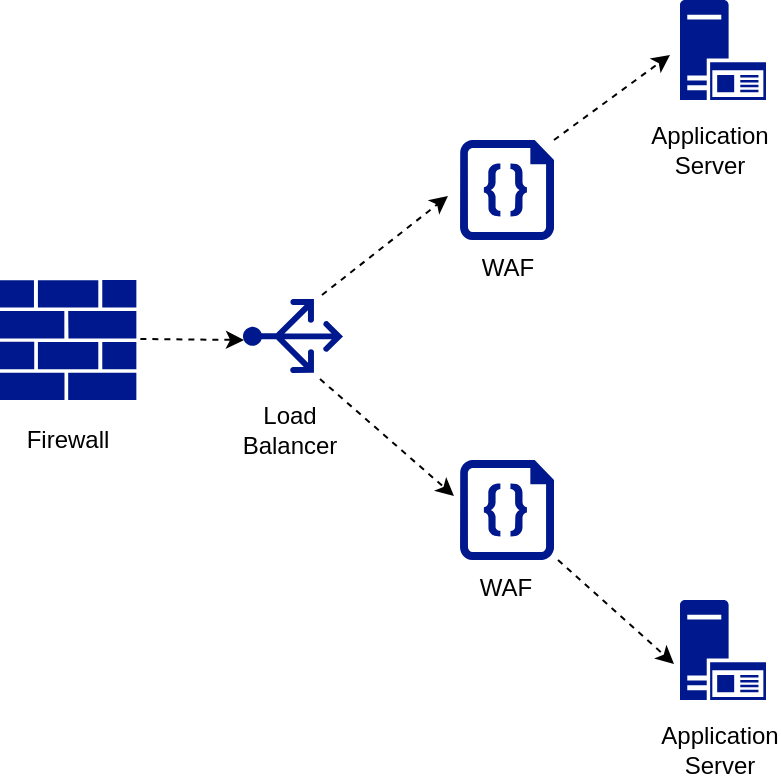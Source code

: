 <mxfile version="14.6.13" type="device"><diagram id="Tgid8b58dWwykqaXj7v0" name="Page-1"><mxGraphModel dx="454" dy="457" grid="1" gridSize="10" guides="1" tooltips="1" connect="1" arrows="1" fold="1" page="1" pageScale="1" pageWidth="850" pageHeight="1100" math="0" shadow="0"><root><mxCell id="0"/><mxCell id="1" parent="0"/><mxCell id="ot7PBYTYn-Il4FzQWscu-1" value="" style="aspect=fixed;pointerEvents=1;shadow=0;dashed=0;html=1;strokeColor=none;labelPosition=center;verticalLabelPosition=bottom;verticalAlign=top;align=center;fillColor=#00188D;shape=mxgraph.mscae.enterprise.firewall" vertex="1" parent="1"><mxGeometry x="70" y="200" width="68.18" height="60" as="geometry"/></mxCell><mxCell id="ot7PBYTYn-Il4FzQWscu-2" value="" style="aspect=fixed;pointerEvents=1;shadow=0;dashed=0;html=1;strokeColor=none;labelPosition=center;verticalLabelPosition=bottom;verticalAlign=top;align=center;fillColor=#00188D;shape=mxgraph.mscae.enterprise.application_server2" vertex="1" parent="1"><mxGeometry x="410" y="60" width="43" height="50" as="geometry"/></mxCell><mxCell id="ot7PBYTYn-Il4FzQWscu-3" value="" style="aspect=fixed;pointerEvents=1;shadow=0;dashed=0;html=1;strokeColor=none;labelPosition=center;verticalLabelPosition=bottom;verticalAlign=top;align=center;fillColor=#00188D;shape=mxgraph.mscae.enterprise.application_server2" vertex="1" parent="1"><mxGeometry x="410" y="360" width="43" height="50" as="geometry"/></mxCell><mxCell id="ot7PBYTYn-Il4FzQWscu-4" value="" style="aspect=fixed;pointerEvents=1;shadow=0;dashed=0;html=1;strokeColor=none;labelPosition=center;verticalLabelPosition=bottom;verticalAlign=top;align=center;fillColor=#00188D;shape=mxgraph.azure.load_balancer_generic;rotation=-90;" vertex="1" parent="1"><mxGeometry x="198" y="203" width="37" height="50" as="geometry"/></mxCell><mxCell id="ot7PBYTYn-Il4FzQWscu-6" value="" style="aspect=fixed;pointerEvents=1;shadow=0;dashed=0;html=1;strokeColor=none;labelPosition=center;verticalLabelPosition=bottom;verticalAlign=top;align=center;fillColor=#00188D;shape=mxgraph.azure.code_file" vertex="1" parent="1"><mxGeometry x="300" y="130" width="47" height="50" as="geometry"/></mxCell><mxCell id="ot7PBYTYn-Il4FzQWscu-7" value="" style="aspect=fixed;pointerEvents=1;shadow=0;dashed=0;html=1;strokeColor=none;labelPosition=center;verticalLabelPosition=bottom;verticalAlign=top;align=center;fillColor=#00188D;shape=mxgraph.azure.code_file" vertex="1" parent="1"><mxGeometry x="300" y="290" width="47" height="50" as="geometry"/></mxCell><mxCell id="ot7PBYTYn-Il4FzQWscu-8" value="" style="endArrow=classic;html=1;dashed=1;" edge="1" parent="1"><mxGeometry width="50" height="50" relative="1" as="geometry"><mxPoint x="140.18" y="229.5" as="sourcePoint"/><mxPoint x="192" y="230" as="targetPoint"/></mxGeometry></mxCell><mxCell id="ot7PBYTYn-Il4FzQWscu-10" value="" style="endArrow=classic;html=1;dashed=1;exitX=1;exitY=0.71;exitDx=0;exitDy=0;exitPerimeter=0;" edge="1" parent="1"><mxGeometry width="50" height="50" relative="1" as="geometry"><mxPoint x="231" y="207.5" as="sourcePoint"/><mxPoint x="294" y="158" as="targetPoint"/></mxGeometry></mxCell><mxCell id="ot7PBYTYn-Il4FzQWscu-11" value="" style="endArrow=classic;html=1;dashed=1;exitX=1;exitY=0.71;exitDx=0;exitDy=0;exitPerimeter=0;" edge="1" parent="1"><mxGeometry width="50" height="50" relative="1" as="geometry"><mxPoint x="347" y="130" as="sourcePoint"/><mxPoint x="405" y="87.5" as="targetPoint"/></mxGeometry></mxCell><mxCell id="ot7PBYTYn-Il4FzQWscu-12" value="" style="endArrow=classic;html=1;dashed=1;exitX=1;exitY=0.71;exitDx=0;exitDy=0;exitPerimeter=0;entryX=-0.064;entryY=0.36;entryDx=0;entryDy=0;entryPerimeter=0;" edge="1" parent="1" target="ot7PBYTYn-Il4FzQWscu-7"><mxGeometry width="50" height="50" relative="1" as="geometry"><mxPoint x="230" y="249.5" as="sourcePoint"/><mxPoint x="293" y="200" as="targetPoint"/></mxGeometry></mxCell><mxCell id="ot7PBYTYn-Il4FzQWscu-13" value="" style="endArrow=classic;html=1;dashed=1;" edge="1" parent="1"><mxGeometry width="50" height="50" relative="1" as="geometry"><mxPoint x="349" y="340" as="sourcePoint"/><mxPoint x="407" y="392" as="targetPoint"/></mxGeometry></mxCell><mxCell id="ot7PBYTYn-Il4FzQWscu-14" value="Firewall" style="text;html=1;strokeColor=none;fillColor=none;align=center;verticalAlign=middle;whiteSpace=wrap;rounded=0;" vertex="1" parent="1"><mxGeometry x="84.09" y="270" width="40" height="20" as="geometry"/></mxCell><mxCell id="ot7PBYTYn-Il4FzQWscu-15" value="Load Balancer" style="text;html=1;strokeColor=none;fillColor=none;align=center;verticalAlign=middle;whiteSpace=wrap;rounded=0;" vertex="1" parent="1"><mxGeometry x="195" y="260" width="40" height="30" as="geometry"/></mxCell><mxCell id="ot7PBYTYn-Il4FzQWscu-16" value="WAF" style="text;html=1;strokeColor=none;fillColor=none;align=center;verticalAlign=middle;whiteSpace=wrap;rounded=0;" vertex="1" parent="1"><mxGeometry x="303.5" y="179" width="40" height="30" as="geometry"/></mxCell><mxCell id="ot7PBYTYn-Il4FzQWscu-17" value="WAF" style="text;html=1;strokeColor=none;fillColor=none;align=center;verticalAlign=middle;whiteSpace=wrap;rounded=0;" vertex="1" parent="1"><mxGeometry x="302.5" y="339" width="40" height="30" as="geometry"/></mxCell><mxCell id="ot7PBYTYn-Il4FzQWscu-18" value="Application Server" style="text;html=1;strokeColor=none;fillColor=none;align=center;verticalAlign=middle;whiteSpace=wrap;rounded=0;" vertex="1" parent="1"><mxGeometry x="405" y="120" width="40" height="30" as="geometry"/></mxCell><mxCell id="ot7PBYTYn-Il4FzQWscu-19" value="Application Server" style="text;html=1;strokeColor=none;fillColor=none;align=center;verticalAlign=middle;whiteSpace=wrap;rounded=0;" vertex="1" parent="1"><mxGeometry x="410" y="420" width="40" height="30" as="geometry"/></mxCell></root></mxGraphModel></diagram></mxfile>